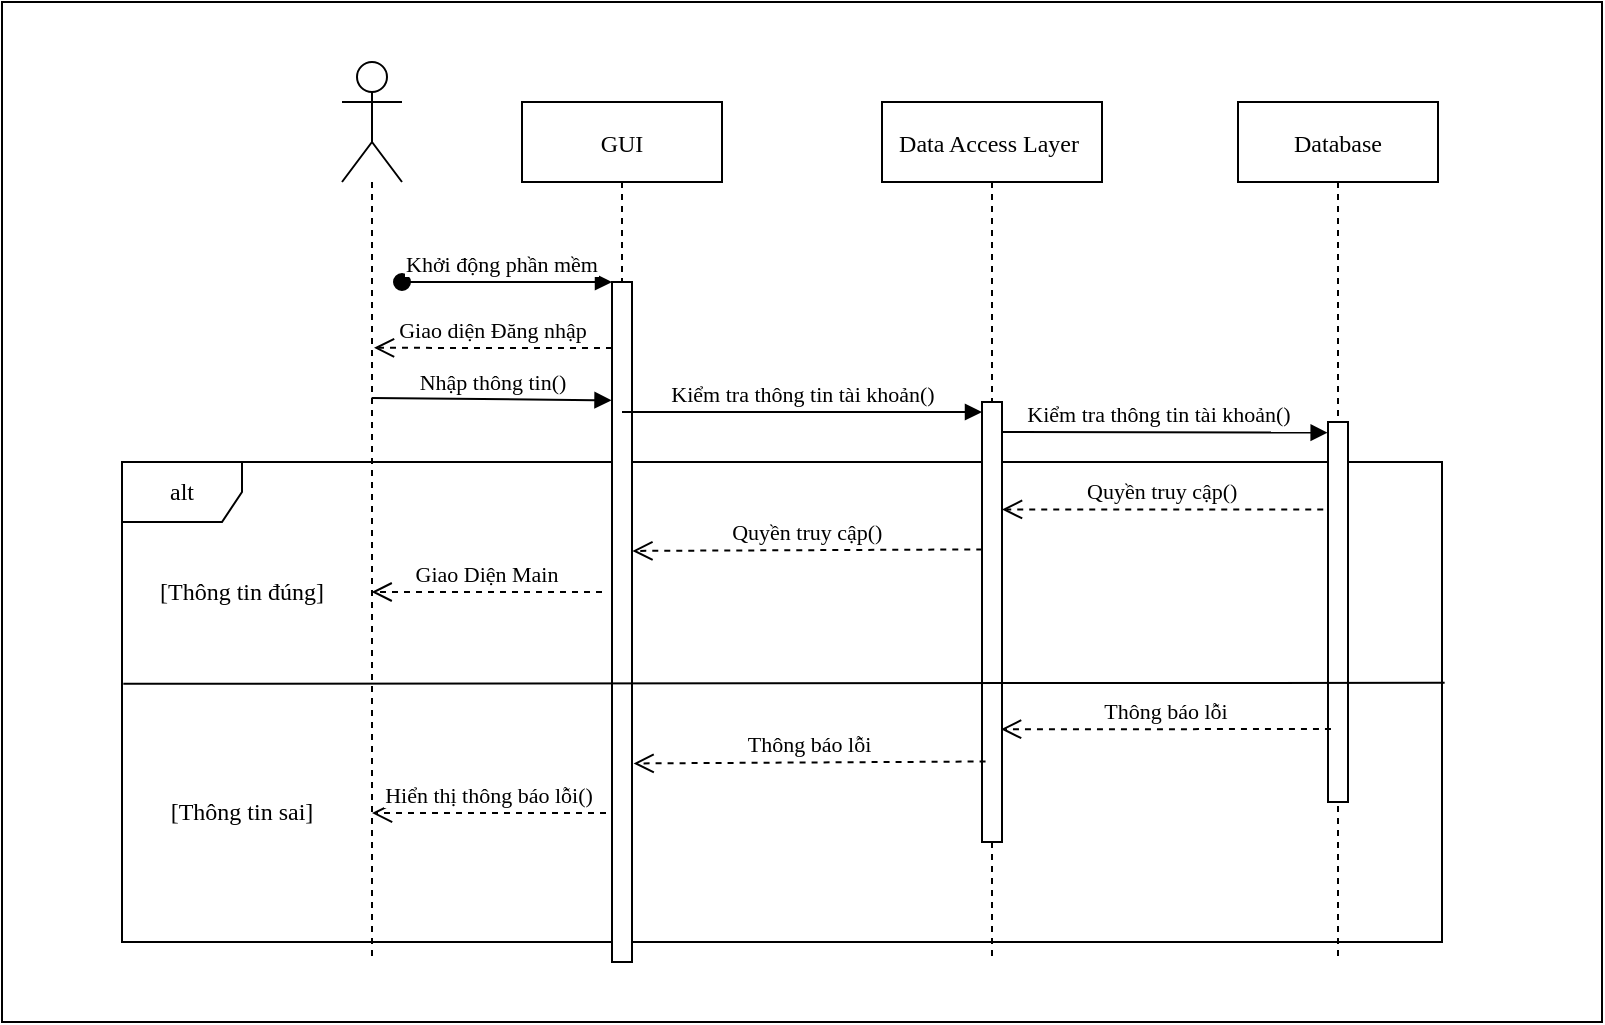 <mxfile version="19.0.3" type="device"><diagram id="kgpKYQtTHZ0yAKxKKP6v" name="Page-1"><mxGraphModel dx="1888" dy="547" grid="1" gridSize="10" guides="1" tooltips="1" connect="1" arrows="1" fold="1" page="1" pageScale="1" pageWidth="850" pageHeight="1100" math="0" shadow="0"><root><mxCell id="0"/><mxCell id="1" parent="0"/><mxCell id="VO0j_4KwzJoiKvLihexq-1" value="" style="rounded=0;whiteSpace=wrap;html=1;fontFamily=Times New Roman;" vertex="1" parent="1"><mxGeometry x="-140" width="800" height="510" as="geometry"/></mxCell><mxCell id="vh8ugDLi5SLObE5XQs5T-21" value="alt" style="shape=umlFrame;whiteSpace=wrap;html=1;fontFamily=Times New Roman;" parent="1" vertex="1"><mxGeometry x="-80" y="230" width="660" height="240" as="geometry"/></mxCell><mxCell id="3nuBFxr9cyL0pnOWT2aG-1" value="GUI" style="shape=umlLifeline;perimeter=lifelinePerimeter;container=1;collapsible=0;recursiveResize=0;rounded=0;shadow=0;strokeWidth=1;fontFamily=Times New Roman;" parent="1" vertex="1"><mxGeometry x="120" y="50" width="100" height="430" as="geometry"/></mxCell><mxCell id="3nuBFxr9cyL0pnOWT2aG-2" value="" style="points=[];perimeter=orthogonalPerimeter;rounded=0;shadow=0;strokeWidth=1;fontFamily=Times New Roman;" parent="3nuBFxr9cyL0pnOWT2aG-1" vertex="1"><mxGeometry x="45" y="90" width="10" height="340" as="geometry"/></mxCell><mxCell id="3nuBFxr9cyL0pnOWT2aG-3" value="Khởi động phần mềm" style="verticalAlign=bottom;startArrow=oval;endArrow=block;startSize=8;shadow=0;strokeWidth=1;fontFamily=Times New Roman;" parent="3nuBFxr9cyL0pnOWT2aG-1" target="3nuBFxr9cyL0pnOWT2aG-2" edge="1"><mxGeometry x="-0.048" relative="1" as="geometry"><mxPoint x="-60" y="90" as="sourcePoint"/><mxPoint as="offset"/></mxGeometry></mxCell><mxCell id="3nuBFxr9cyL0pnOWT2aG-5" value="Data Access Layer " style="shape=umlLifeline;perimeter=lifelinePerimeter;container=1;collapsible=0;recursiveResize=0;rounded=0;shadow=0;strokeWidth=1;size=40;fontFamily=Times New Roman;" parent="1" vertex="1"><mxGeometry x="300" y="50" width="110" height="430" as="geometry"/></mxCell><mxCell id="3nuBFxr9cyL0pnOWT2aG-6" value="" style="points=[];perimeter=orthogonalPerimeter;rounded=0;shadow=0;strokeWidth=1;fontFamily=Times New Roman;" parent="3nuBFxr9cyL0pnOWT2aG-5" vertex="1"><mxGeometry x="50" y="150" width="10" height="220" as="geometry"/></mxCell><mxCell id="3nuBFxr9cyL0pnOWT2aG-7" value="Giao diện Đăng nhập" style="verticalAlign=bottom;endArrow=open;dashed=1;endSize=8;shadow=0;strokeWidth=1;entryX=0.5;entryY=0.176;entryDx=0;entryDy=0;entryPerimeter=0;fontFamily=Times New Roman;" parent="1" edge="1"><mxGeometry relative="1" as="geometry"><mxPoint x="46.0" y="172.92" as="targetPoint"/><mxPoint x="165" y="173" as="sourcePoint"/></mxGeometry></mxCell><mxCell id="3nuBFxr9cyL0pnOWT2aG-10" value="Quyền truy cập()" style="verticalAlign=bottom;endArrow=open;dashed=1;endSize=8;exitX=-0.238;exitY=0.527;shadow=0;strokeWidth=1;exitDx=0;exitDy=0;exitPerimeter=0;fontFamily=Times New Roman;" parent="1" edge="1"><mxGeometry relative="1" as="geometry"><mxPoint x="360" y="253.7" as="targetPoint"/><mxPoint x="520.62" y="253.7" as="sourcePoint"/></mxGeometry></mxCell><mxCell id="vh8ugDLi5SLObE5XQs5T-12" value="" style="shape=umlLifeline;participant=umlActor;perimeter=lifelinePerimeter;whiteSpace=wrap;html=1;container=1;collapsible=0;recursiveResize=0;verticalAlign=top;spacingTop=36;outlineConnect=0;size=60;fontFamily=Times New Roman;" parent="1" vertex="1"><mxGeometry x="30" y="30" width="30" height="450" as="geometry"/></mxCell><mxCell id="vh8ugDLi5SLObE5XQs5T-14" value="Database" style="shape=umlLifeline;perimeter=lifelinePerimeter;container=1;collapsible=0;recursiveResize=0;rounded=0;shadow=0;strokeWidth=1;fontFamily=Times New Roman;" parent="1" vertex="1"><mxGeometry x="478" y="50" width="100" height="430" as="geometry"/></mxCell><mxCell id="vh8ugDLi5SLObE5XQs5T-15" value="" style="points=[];perimeter=orthogonalPerimeter;rounded=0;shadow=0;strokeWidth=1;fontFamily=Times New Roman;" parent="vh8ugDLi5SLObE5XQs5T-14" vertex="1"><mxGeometry x="45" y="160" width="10" height="190" as="geometry"/></mxCell><mxCell id="vh8ugDLi5SLObE5XQs5T-18" value="Nhập thông tin()" style="html=1;verticalAlign=bottom;endArrow=block;rounded=0;strokeWidth=1;entryX=-0.024;entryY=0.174;entryDx=0;entryDy=0;entryPerimeter=0;fontFamily=Times New Roman;" parent="1" target="3nuBFxr9cyL0pnOWT2aG-2" edge="1"><mxGeometry width="80" relative="1" as="geometry"><mxPoint x="44.81" y="198" as="sourcePoint"/><mxPoint x="169.5" y="198" as="targetPoint"/></mxGeometry></mxCell><mxCell id="vh8ugDLi5SLObE5XQs5T-19" value="Kiểm tra thông tin tài khoản()" style="html=1;verticalAlign=bottom;endArrow=block;rounded=0;strokeWidth=1;fontFamily=Times New Roman;" parent="1" source="3nuBFxr9cyL0pnOWT2aG-1" edge="1"><mxGeometry width="80" relative="1" as="geometry"><mxPoint x="180" y="205" as="sourcePoint"/><mxPoint x="350" y="205" as="targetPoint"/></mxGeometry></mxCell><mxCell id="vh8ugDLi5SLObE5XQs5T-20" value="Kiểm tra thông tin tài khoản()" style="html=1;verticalAlign=bottom;endArrow=block;rounded=0;strokeWidth=1;entryX=-0.017;entryY=0.028;entryDx=0;entryDy=0;entryPerimeter=0;fontFamily=Times New Roman;" parent="1" target="vh8ugDLi5SLObE5XQs5T-15" edge="1"><mxGeometry x="-0.038" width="80" relative="1" as="geometry"><mxPoint x="360" y="215" as="sourcePoint"/><mxPoint x="500" y="220" as="targetPoint"/><mxPoint as="offset"/></mxGeometry></mxCell><mxCell id="vh8ugDLi5SLObE5XQs5T-22" value="" style="endArrow=none;html=1;rounded=0;strokeWidth=1;exitX=0.001;exitY=0.462;exitDx=0;exitDy=0;exitPerimeter=0;entryX=1.002;entryY=0.46;entryDx=0;entryDy=0;entryPerimeter=0;fontFamily=Times New Roman;" parent="1" source="vh8ugDLi5SLObE5XQs5T-21" target="vh8ugDLi5SLObE5XQs5T-21" edge="1"><mxGeometry width="50" height="50" relative="1" as="geometry"><mxPoint x="220" y="370" as="sourcePoint"/><mxPoint x="270" y="320" as="targetPoint"/></mxGeometry></mxCell><mxCell id="vh8ugDLi5SLObE5XQs5T-23" value="Quyền truy cập()" style="verticalAlign=bottom;endArrow=open;dashed=1;endSize=8;shadow=0;strokeWidth=1;exitX=0.014;exitY=0.335;exitDx=0;exitDy=0;exitPerimeter=0;entryX=0.552;entryY=0.522;entryDx=0;entryDy=0;entryPerimeter=0;fontFamily=Times New Roman;" parent="1" source="3nuBFxr9cyL0pnOWT2aG-6" target="3nuBFxr9cyL0pnOWT2aG-1" edge="1"><mxGeometry relative="1" as="geometry"><mxPoint x="180" y="270" as="targetPoint"/><mxPoint x="350" y="270" as="sourcePoint"/></mxGeometry></mxCell><mxCell id="vh8ugDLi5SLObE5XQs5T-27" value="Giao Diện Main" style="verticalAlign=bottom;endArrow=open;dashed=1;endSize=8;shadow=0;strokeWidth=1;fontFamily=Times New Roman;" parent="1" edge="1"><mxGeometry relative="1" as="geometry"><mxPoint x="44.81" y="295" as="targetPoint"/><mxPoint x="160" y="295" as="sourcePoint"/></mxGeometry></mxCell><mxCell id="vh8ugDLi5SLObE5XQs5T-28" value="[Thông tin đúng]" style="text;html=1;strokeColor=none;fillColor=none;align=center;verticalAlign=middle;whiteSpace=wrap;rounded=0;fontFamily=Times New Roman;" parent="1" vertex="1"><mxGeometry x="-70" y="280" width="100" height="30" as="geometry"/></mxCell><mxCell id="vh8ugDLi5SLObE5XQs5T-29" value="[Thông tin sai]" style="text;html=1;strokeColor=none;fillColor=none;align=center;verticalAlign=middle;whiteSpace=wrap;rounded=0;fontFamily=Times New Roman;" parent="1" vertex="1"><mxGeometry x="-75" y="390" width="110" height="30" as="geometry"/></mxCell><mxCell id="vh8ugDLi5SLObE5XQs5T-30" value="Thông báo lỗi" style="verticalAlign=bottom;endArrow=open;dashed=1;endSize=8;exitX=0.148;exitY=0.745;shadow=0;strokeWidth=1;exitDx=0;exitDy=0;exitPerimeter=0;entryX=0.952;entryY=0.689;entryDx=0;entryDy=0;entryPerimeter=0;fontFamily=Times New Roman;" parent="1" edge="1"><mxGeometry relative="1" as="geometry"><mxPoint x="359.52" y="363.58" as="targetPoint"/><mxPoint x="524.48" y="363.55" as="sourcePoint"/></mxGeometry></mxCell><mxCell id="vh8ugDLi5SLObE5XQs5T-31" value="Thông báo lỗi" style="verticalAlign=bottom;endArrow=open;dashed=1;endSize=8;exitX=0.179;exitY=0.817;shadow=0;strokeWidth=1;exitDx=0;exitDy=0;exitPerimeter=0;entryX=1.079;entryY=0.708;entryDx=0;entryDy=0;entryPerimeter=0;fontFamily=Times New Roman;" parent="1" source="3nuBFxr9cyL0pnOWT2aG-6" target="3nuBFxr9cyL0pnOWT2aG-2" edge="1"><mxGeometry relative="1" as="geometry"><mxPoint x="180.0" y="380.03" as="targetPoint"/><mxPoint x="344.96" y="380.0" as="sourcePoint"/></mxGeometry></mxCell><mxCell id="vh8ugDLi5SLObE5XQs5T-33" value="Hiển thị thông báo lỗi()" style="verticalAlign=bottom;endArrow=open;dashed=1;endSize=8;exitX=-0.3;exitY=0.781;shadow=0;strokeWidth=1;exitDx=0;exitDy=0;exitPerimeter=0;fontFamily=Times New Roman;" parent="1" source="3nuBFxr9cyL0pnOWT2aG-2" target="vh8ugDLi5SLObE5XQs5T-12" edge="1"><mxGeometry relative="1" as="geometry"><mxPoint x="185.79" y="390.72" as="targetPoint"/><mxPoint x="361.79" y="389.74" as="sourcePoint"/></mxGeometry></mxCell></root></mxGraphModel></diagram></mxfile>